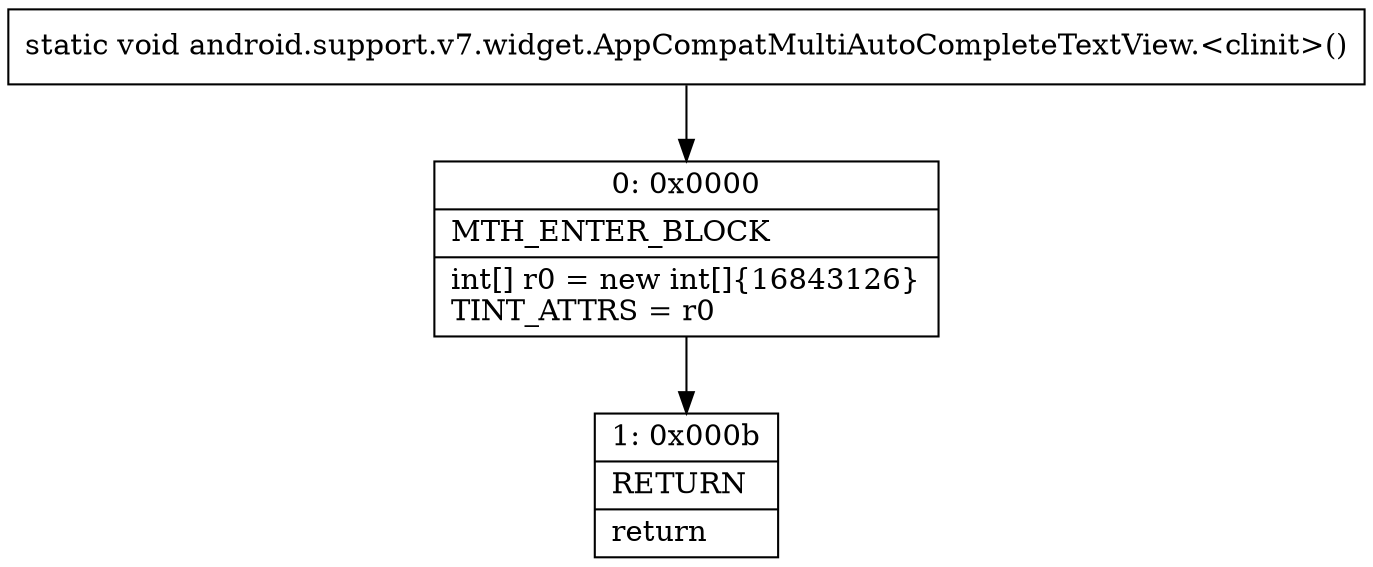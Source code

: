 digraph "CFG forandroid.support.v7.widget.AppCompatMultiAutoCompleteTextView.\<clinit\>()V" {
Node_0 [shape=record,label="{0\:\ 0x0000|MTH_ENTER_BLOCK\l|int[] r0 = new int[]\{16843126\}\lTINT_ATTRS = r0\l}"];
Node_1 [shape=record,label="{1\:\ 0x000b|RETURN\l|return\l}"];
MethodNode[shape=record,label="{static void android.support.v7.widget.AppCompatMultiAutoCompleteTextView.\<clinit\>() }"];
MethodNode -> Node_0;
Node_0 -> Node_1;
}

